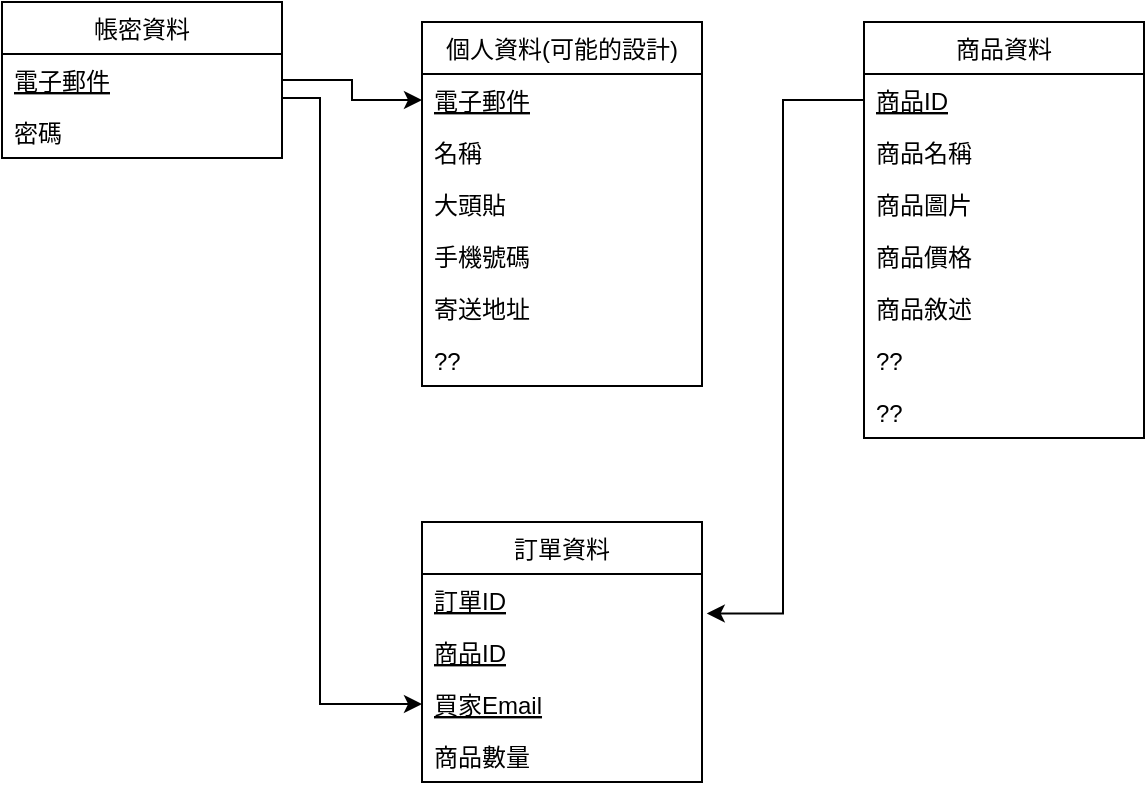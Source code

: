 <mxfile version="12.2.4" pages="1"><diagram id="395m5o5xGBPSLpsiOudW" name="第1頁"><mxGraphModel dx="917" dy="677" grid="1" gridSize="10" guides="1" tooltips="1" connect="1" arrows="1" fold="1" page="1" pageScale="1" pageWidth="827" pageHeight="1169" math="0" shadow="0"><root><mxCell id="0"/><mxCell id="1" parent="0"/><mxCell id="3" value="帳密資料" style="swimlane;fontStyle=0;childLayout=stackLayout;horizontal=1;startSize=26;fillColor=none;horizontalStack=0;resizeParent=1;resizeParentMax=0;resizeLast=0;collapsible=1;marginBottom=0;" parent="1" vertex="1"><mxGeometry x="110" y="150" width="140" height="78" as="geometry"/></mxCell><mxCell id="4" value="電子郵件" style="text;strokeColor=none;fillColor=none;align=left;verticalAlign=top;spacingLeft=4;spacingRight=4;overflow=hidden;rotatable=0;points=[[0,0.5],[1,0.5]];portConstraint=eastwest;fontStyle=4" parent="3" vertex="1"><mxGeometry y="26" width="140" height="26" as="geometry"/></mxCell><mxCell id="5" value="密碼" style="text;strokeColor=none;fillColor=none;align=left;verticalAlign=top;spacingLeft=4;spacingRight=4;overflow=hidden;rotatable=0;points=[[0,0.5],[1,0.5]];portConstraint=eastwest;" parent="3" vertex="1"><mxGeometry y="52" width="140" height="26" as="geometry"/></mxCell><mxCell id="11" style="edgeStyle=orthogonalEdgeStyle;rounded=0;orthogonalLoop=1;jettySize=auto;html=1;" parent="1" source="4" target="17" edge="1"><mxGeometry relative="1" as="geometry"><mxPoint x="280" y="304" as="targetPoint"/></mxGeometry></mxCell><mxCell id="16" value="個人資料(可能的設計)" style="swimlane;fontStyle=0;childLayout=stackLayout;horizontal=1;startSize=26;fillColor=none;horizontalStack=0;resizeParent=1;resizeParentMax=0;resizeLast=0;collapsible=1;marginBottom=0;" parent="1" vertex="1"><mxGeometry x="320" y="160" width="140" height="182" as="geometry"/></mxCell><mxCell id="17" value="電子郵件" style="text;strokeColor=none;fillColor=none;align=left;verticalAlign=top;spacingLeft=4;spacingRight=4;overflow=hidden;rotatable=0;points=[[0,0.5],[1,0.5]];portConstraint=eastwest;fontStyle=4" parent="16" vertex="1"><mxGeometry y="26" width="140" height="26" as="geometry"/></mxCell><mxCell id="18" value="名稱" style="text;strokeColor=none;fillColor=none;align=left;verticalAlign=top;spacingLeft=4;spacingRight=4;overflow=hidden;rotatable=0;points=[[0,0.5],[1,0.5]];portConstraint=eastwest;" parent="16" vertex="1"><mxGeometry y="52" width="140" height="26" as="geometry"/></mxCell><mxCell id="23" value="大頭貼" style="text;strokeColor=none;fillColor=none;align=left;verticalAlign=top;spacingLeft=4;spacingRight=4;overflow=hidden;rotatable=0;points=[[0,0.5],[1,0.5]];portConstraint=eastwest;" parent="16" vertex="1"><mxGeometry y="78" width="140" height="26" as="geometry"/></mxCell><mxCell id="21" value="手機號碼" style="text;strokeColor=none;fillColor=none;align=left;verticalAlign=top;spacingLeft=4;spacingRight=4;overflow=hidden;rotatable=0;points=[[0,0.5],[1,0.5]];portConstraint=eastwest;" parent="16" vertex="1"><mxGeometry y="104" width="140" height="26" as="geometry"/></mxCell><mxCell id="22" value="寄送地址" style="text;strokeColor=none;fillColor=none;align=left;verticalAlign=top;spacingLeft=4;spacingRight=4;overflow=hidden;rotatable=0;points=[[0,0.5],[1,0.5]];portConstraint=eastwest;" parent="16" vertex="1"><mxGeometry y="130" width="140" height="26" as="geometry"/></mxCell><mxCell id="31" value="??" style="text;strokeColor=none;fillColor=none;align=left;verticalAlign=top;spacingLeft=4;spacingRight=4;overflow=hidden;rotatable=0;points=[[0,0.5],[1,0.5]];portConstraint=eastwest;" parent="16" vertex="1"><mxGeometry y="156" width="140" height="26" as="geometry"/></mxCell><mxCell id="32" value="商品資料" style="swimlane;fontStyle=0;childLayout=stackLayout;horizontal=1;startSize=26;fillColor=none;horizontalStack=0;resizeParent=1;resizeParentMax=0;resizeLast=0;collapsible=1;marginBottom=0;" parent="1" vertex="1"><mxGeometry x="541" y="160" width="140" height="208" as="geometry"/></mxCell><mxCell id="33" value="商品ID" style="text;strokeColor=none;fillColor=none;align=left;verticalAlign=top;spacingLeft=4;spacingRight=4;overflow=hidden;rotatable=0;points=[[0,0.5],[1,0.5]];portConstraint=eastwest;fontStyle=4" parent="32" vertex="1"><mxGeometry y="26" width="140" height="26" as="geometry"/></mxCell><mxCell id="34" value="商品名稱" style="text;strokeColor=none;fillColor=none;align=left;verticalAlign=top;spacingLeft=4;spacingRight=4;overflow=hidden;rotatable=0;points=[[0,0.5],[1,0.5]];portConstraint=eastwest;" parent="32" vertex="1"><mxGeometry y="52" width="140" height="26" as="geometry"/></mxCell><mxCell id="35" value="商品圖片" style="text;strokeColor=none;fillColor=none;align=left;verticalAlign=top;spacingLeft=4;spacingRight=4;overflow=hidden;rotatable=0;points=[[0,0.5],[1,0.5]];portConstraint=eastwest;" parent="32" vertex="1"><mxGeometry y="78" width="140" height="26" as="geometry"/></mxCell><mxCell id="36" value="商品價格" style="text;strokeColor=none;fillColor=none;align=left;verticalAlign=top;spacingLeft=4;spacingRight=4;overflow=hidden;rotatable=0;points=[[0,0.5],[1,0.5]];portConstraint=eastwest;" parent="32" vertex="1"><mxGeometry y="104" width="140" height="26" as="geometry"/></mxCell><mxCell id="37" value="商品敘述" style="text;strokeColor=none;fillColor=none;align=left;verticalAlign=top;spacingLeft=4;spacingRight=4;overflow=hidden;rotatable=0;points=[[0,0.5],[1,0.5]];portConstraint=eastwest;" parent="32" vertex="1"><mxGeometry y="130" width="140" height="26" as="geometry"/></mxCell><mxCell id="38" value="??" style="text;strokeColor=none;fillColor=none;align=left;verticalAlign=top;spacingLeft=4;spacingRight=4;overflow=hidden;rotatable=0;points=[[0,0.5],[1,0.5]];portConstraint=eastwest;" parent="32" vertex="1"><mxGeometry y="156" width="140" height="26" as="geometry"/></mxCell><mxCell id="39" value="??" style="text;strokeColor=none;fillColor=none;align=left;verticalAlign=top;spacingLeft=4;spacingRight=4;overflow=hidden;rotatable=0;points=[[0,0.5],[1,0.5]];portConstraint=eastwest;" parent="32" vertex="1"><mxGeometry y="182" width="140" height="26" as="geometry"/></mxCell><mxCell id="41" value="訂單資料" style="swimlane;fontStyle=0;childLayout=stackLayout;horizontal=1;startSize=26;fillColor=none;horizontalStack=0;resizeParent=1;resizeParentMax=0;resizeLast=0;collapsible=1;marginBottom=0;" parent="1" vertex="1"><mxGeometry x="320" y="410" width="140" height="130" as="geometry"/></mxCell><mxCell id="42" value="訂單ID" style="text;strokeColor=none;fillColor=none;align=left;verticalAlign=top;spacingLeft=4;spacingRight=4;overflow=hidden;rotatable=0;points=[[0,0.5],[1,0.5]];portConstraint=eastwest;fontStyle=4" parent="41" vertex="1"><mxGeometry y="26" width="140" height="26" as="geometry"/></mxCell><mxCell id="43" value="商品ID" style="text;strokeColor=none;fillColor=none;align=left;verticalAlign=top;spacingLeft=4;spacingRight=4;overflow=hidden;rotatable=0;points=[[0,0.5],[1,0.5]];portConstraint=eastwest;fontStyle=4" parent="41" vertex="1"><mxGeometry y="52" width="140" height="26" as="geometry"/></mxCell><mxCell id="49" value="買家Email" style="text;strokeColor=none;fillColor=none;align=left;verticalAlign=top;spacingLeft=4;spacingRight=4;overflow=hidden;rotatable=0;points=[[0,0.5],[1,0.5]];portConstraint=eastwest;fontStyle=4" parent="41" vertex="1"><mxGeometry y="78" width="140" height="26" as="geometry"/></mxCell><mxCell id="44" value="商品數量" style="text;strokeColor=none;fillColor=none;align=left;verticalAlign=top;spacingLeft=4;spacingRight=4;overflow=hidden;rotatable=0;points=[[0,0.5],[1,0.5]];portConstraint=eastwest;" parent="41" vertex="1"><mxGeometry y="104" width="140" height="26" as="geometry"/></mxCell><mxCell id="50" style="edgeStyle=orthogonalEdgeStyle;rounded=0;orthogonalLoop=1;jettySize=auto;html=1;exitX=1;exitY=0.5;exitDx=0;exitDy=0;entryX=0;entryY=0.5;entryDx=0;entryDy=0;" parent="1" source="4" target="49" edge="1"><mxGeometry relative="1" as="geometry"><Array as="points"><mxPoint x="269" y="198"/><mxPoint x="269" y="501"/></Array></mxGeometry></mxCell><mxCell id="51" style="edgeStyle=orthogonalEdgeStyle;rounded=0;orthogonalLoop=1;jettySize=auto;html=1;entryX=1.017;entryY=-0.242;entryDx=0;entryDy=0;entryPerimeter=0;" parent="1" source="33" target="43" edge="1"><mxGeometry relative="1" as="geometry"/></mxCell></root></mxGraphModel></diagram></mxfile>